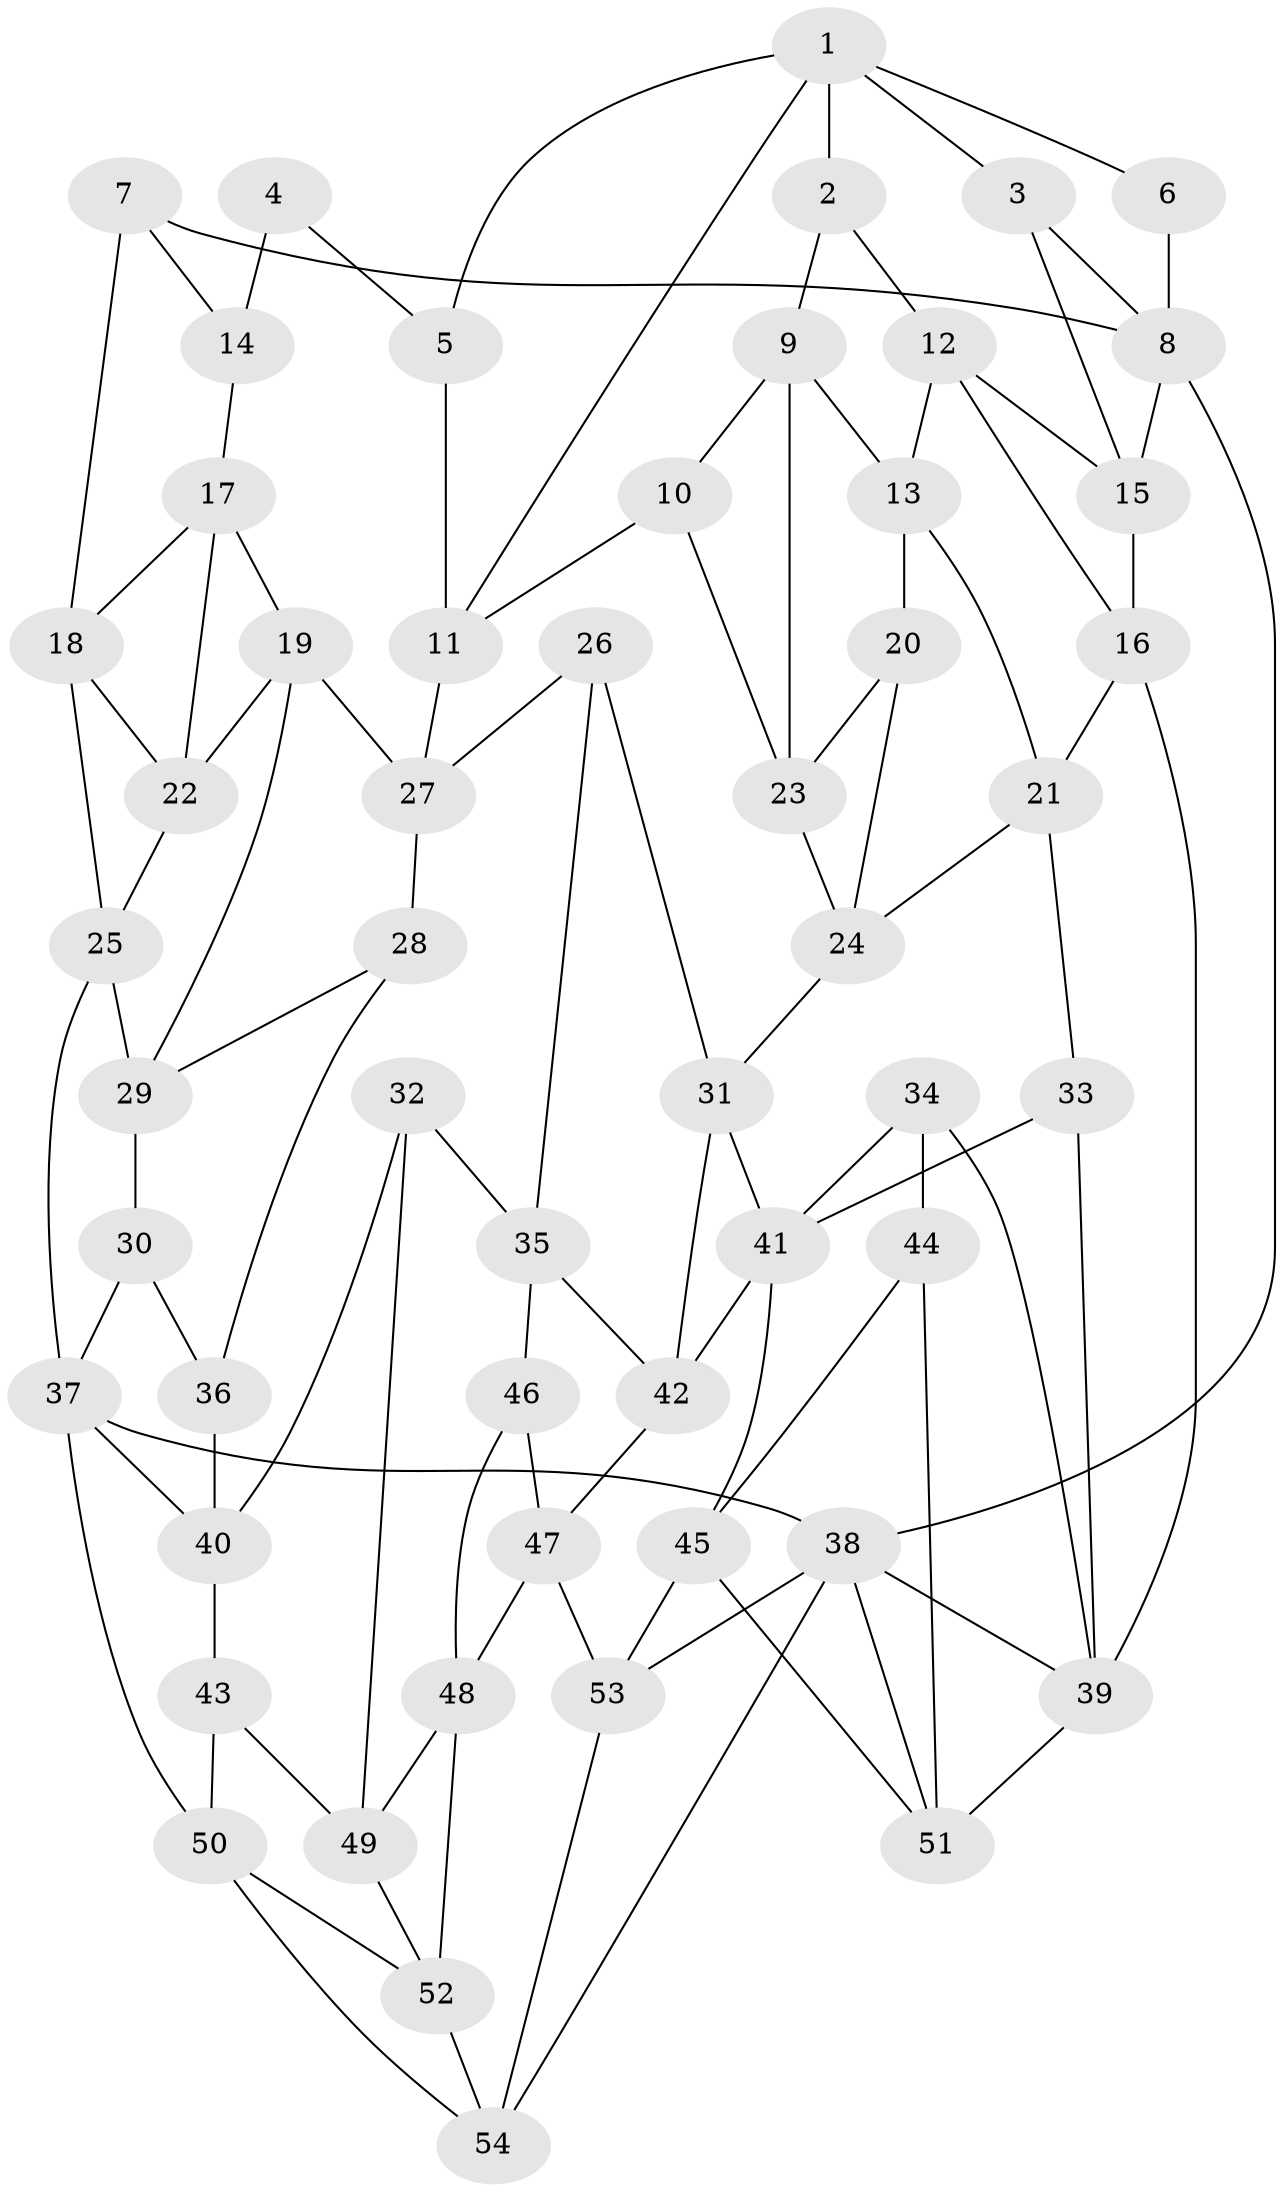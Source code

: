 // original degree distribution, {4: 0.21296296296296297, 5: 0.5462962962962963, 3: 0.027777777777777776, 6: 0.21296296296296297}
// Generated by graph-tools (version 1.1) at 2025/27/03/09/25 03:27:06]
// undirected, 54 vertices, 101 edges
graph export_dot {
graph [start="1"]
  node [color=gray90,style=filled];
  1;
  2;
  3;
  4;
  5;
  6;
  7;
  8;
  9;
  10;
  11;
  12;
  13;
  14;
  15;
  16;
  17;
  18;
  19;
  20;
  21;
  22;
  23;
  24;
  25;
  26;
  27;
  28;
  29;
  30;
  31;
  32;
  33;
  34;
  35;
  36;
  37;
  38;
  39;
  40;
  41;
  42;
  43;
  44;
  45;
  46;
  47;
  48;
  49;
  50;
  51;
  52;
  53;
  54;
  1 -- 2 [weight=1.0];
  1 -- 3 [weight=1.0];
  1 -- 5 [weight=1.0];
  1 -- 6 [weight=1.0];
  1 -- 11 [weight=1.0];
  2 -- 9 [weight=1.0];
  2 -- 12 [weight=1.0];
  3 -- 8 [weight=1.0];
  3 -- 15 [weight=1.0];
  4 -- 5 [weight=1.0];
  4 -- 14 [weight=2.0];
  5 -- 11 [weight=1.0];
  6 -- 8 [weight=1.0];
  7 -- 8 [weight=1.0];
  7 -- 14 [weight=1.0];
  7 -- 18 [weight=1.0];
  8 -- 15 [weight=1.0];
  8 -- 38 [weight=2.0];
  9 -- 10 [weight=1.0];
  9 -- 13 [weight=1.0];
  9 -- 23 [weight=1.0];
  10 -- 11 [weight=1.0];
  10 -- 23 [weight=1.0];
  11 -- 27 [weight=1.0];
  12 -- 13 [weight=1.0];
  12 -- 15 [weight=1.0];
  12 -- 16 [weight=1.0];
  13 -- 20 [weight=1.0];
  13 -- 21 [weight=1.0];
  14 -- 17 [weight=1.0];
  15 -- 16 [weight=1.0];
  16 -- 21 [weight=1.0];
  16 -- 39 [weight=1.0];
  17 -- 18 [weight=1.0];
  17 -- 19 [weight=1.0];
  17 -- 22 [weight=1.0];
  18 -- 22 [weight=1.0];
  18 -- 25 [weight=1.0];
  19 -- 22 [weight=1.0];
  19 -- 27 [weight=1.0];
  19 -- 29 [weight=1.0];
  20 -- 23 [weight=1.0];
  20 -- 24 [weight=1.0];
  21 -- 24 [weight=1.0];
  21 -- 33 [weight=1.0];
  22 -- 25 [weight=1.0];
  23 -- 24 [weight=1.0];
  24 -- 31 [weight=1.0];
  25 -- 29 [weight=1.0];
  25 -- 37 [weight=1.0];
  26 -- 27 [weight=1.0];
  26 -- 31 [weight=1.0];
  26 -- 35 [weight=1.0];
  27 -- 28 [weight=1.0];
  28 -- 29 [weight=1.0];
  28 -- 36 [weight=1.0];
  29 -- 30 [weight=1.0];
  30 -- 36 [weight=1.0];
  30 -- 37 [weight=1.0];
  31 -- 41 [weight=1.0];
  31 -- 42 [weight=1.0];
  32 -- 35 [weight=1.0];
  32 -- 40 [weight=1.0];
  32 -- 49 [weight=1.0];
  33 -- 39 [weight=2.0];
  33 -- 41 [weight=1.0];
  34 -- 39 [weight=1.0];
  34 -- 41 [weight=1.0];
  34 -- 44 [weight=2.0];
  35 -- 42 [weight=1.0];
  35 -- 46 [weight=1.0];
  36 -- 40 [weight=2.0];
  37 -- 38 [weight=1.0];
  37 -- 40 [weight=1.0];
  37 -- 50 [weight=1.0];
  38 -- 39 [weight=1.0];
  38 -- 51 [weight=1.0];
  38 -- 53 [weight=1.0];
  38 -- 54 [weight=1.0];
  39 -- 51 [weight=1.0];
  40 -- 43 [weight=1.0];
  41 -- 42 [weight=2.0];
  41 -- 45 [weight=1.0];
  42 -- 47 [weight=1.0];
  43 -- 49 [weight=1.0];
  43 -- 50 [weight=1.0];
  44 -- 45 [weight=1.0];
  44 -- 51 [weight=1.0];
  45 -- 51 [weight=1.0];
  45 -- 53 [weight=1.0];
  46 -- 47 [weight=1.0];
  46 -- 48 [weight=1.0];
  47 -- 48 [weight=1.0];
  47 -- 53 [weight=1.0];
  48 -- 49 [weight=1.0];
  48 -- 52 [weight=1.0];
  49 -- 52 [weight=1.0];
  50 -- 52 [weight=1.0];
  50 -- 54 [weight=1.0];
  52 -- 54 [weight=1.0];
  53 -- 54 [weight=1.0];
}
